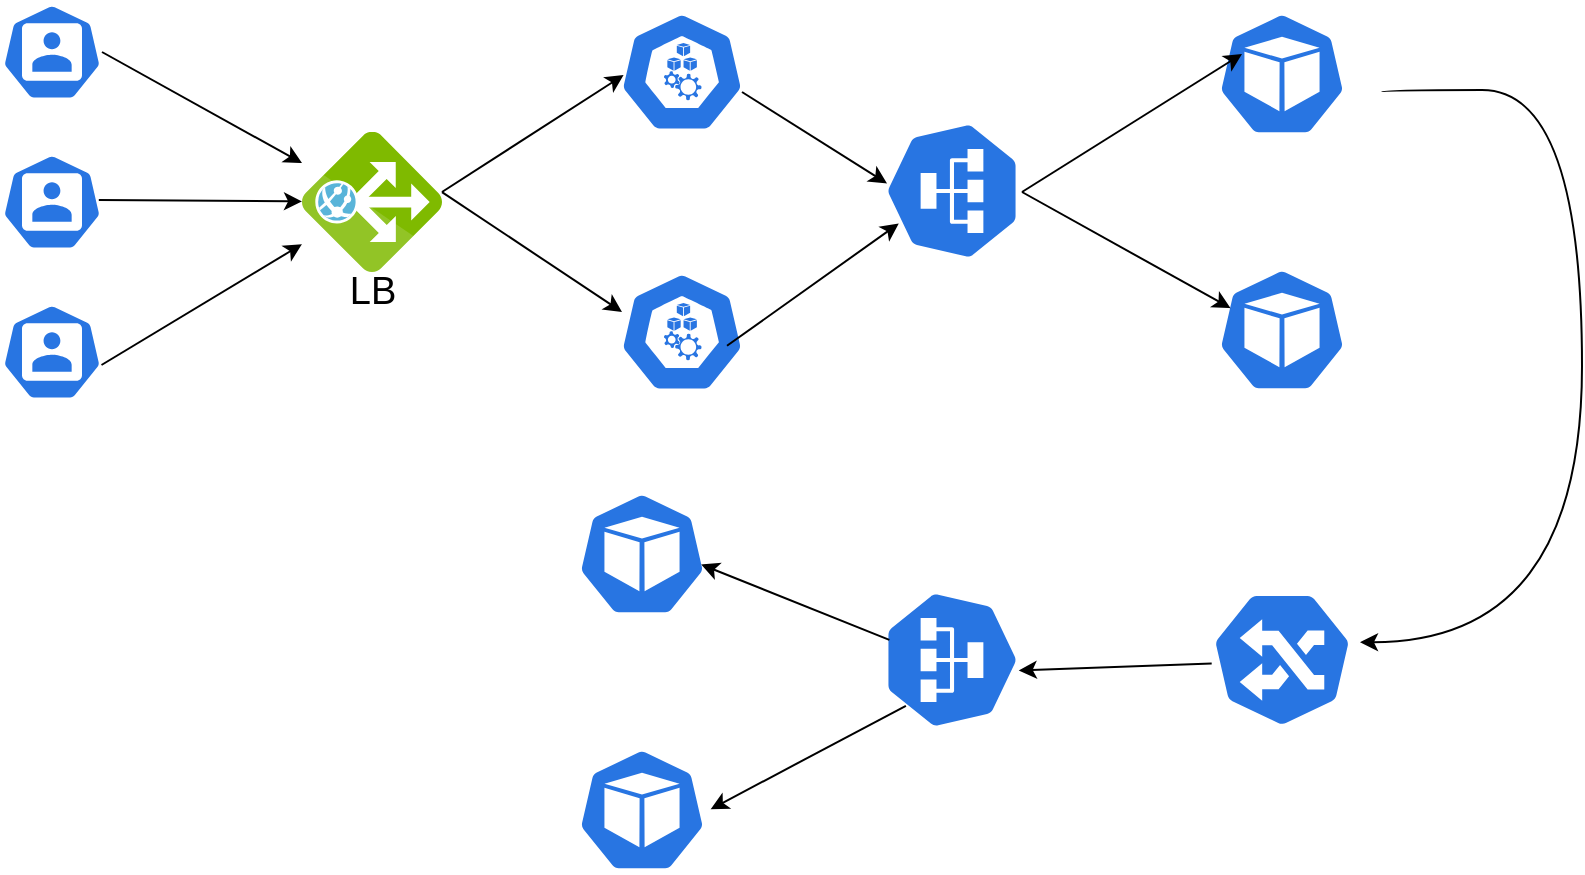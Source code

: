 <mxfile version="17.1.5" type="github">
  <diagram id="T-z73qjj3EYtQLlv2BbI" name="第 1 页">
    <mxGraphModel dx="1021" dy="529" grid="1" gridSize="10" guides="1" tooltips="1" connect="1" arrows="1" fold="1" page="1" pageScale="1" pageWidth="980" pageHeight="1390" math="0" shadow="0">
      <root>
        <mxCell id="0" />
        <mxCell id="1" parent="0" />
        <mxCell id="6sAhm8Tma2SEbeLi_Sfp-3" value="" style="sketch=0;html=1;dashed=0;whitespace=wrap;fillColor=#2875E2;strokeColor=#ffffff;points=[[0.005,0.63,0],[0.1,0.2,0],[0.9,0.2,0],[0.5,0,0],[0.995,0.63,0],[0.72,0.99,0],[0.5,1,0],[0.28,0.99,0]];shape=mxgraph.kubernetes.icon;prIcon=user" vertex="1" parent="1">
          <mxGeometry x="40" y="65" width="50" height="50" as="geometry" />
        </mxCell>
        <mxCell id="6sAhm8Tma2SEbeLi_Sfp-4" value="" style="sketch=0;aspect=fixed;html=1;points=[];align=center;image;fontSize=12;image=img/lib/mscae/Application_Gateway.svg;rotation=-90;" vertex="1" parent="1">
          <mxGeometry x="190" y="130" width="70" height="70" as="geometry" />
        </mxCell>
        <mxCell id="6sAhm8Tma2SEbeLi_Sfp-5" value="" style="sketch=0;html=1;dashed=0;whitespace=wrap;fillColor=#2875E2;strokeColor=#ffffff;points=[[0.005,0.63,0],[0.1,0.2,0],[0.9,0.2,0],[0.5,0,0],[0.995,0.63,0],[0.72,0.99,0],[0.5,1,0],[0.28,0.99,0]];shape=mxgraph.kubernetes.icon;prIcon=user" vertex="1" parent="1">
          <mxGeometry x="40" y="140" width="50" height="50" as="geometry" />
        </mxCell>
        <mxCell id="6sAhm8Tma2SEbeLi_Sfp-6" value="" style="sketch=0;html=1;dashed=0;whitespace=wrap;fillColor=#2875E2;strokeColor=#ffffff;points=[[0.005,0.63,0],[0.1,0.2,0],[0.9,0.2,0],[0.5,0,0],[0.995,0.63,0],[0.72,0.99,0],[0.5,1,0],[0.28,0.99,0]];shape=mxgraph.kubernetes.icon;prIcon=user" vertex="1" parent="1">
          <mxGeometry x="40" y="215" width="50" height="50" as="geometry" />
        </mxCell>
        <mxCell id="6sAhm8Tma2SEbeLi_Sfp-7" value="&lt;font style=&quot;font-size: 19px&quot;&gt;LB&lt;/font&gt;" style="text;html=1;align=center;verticalAlign=middle;resizable=0;points=[];autosize=1;strokeColor=none;fillColor=none;" vertex="1" parent="1">
          <mxGeometry x="205" y="200" width="40" height="20" as="geometry" />
        </mxCell>
        <mxCell id="6sAhm8Tma2SEbeLi_Sfp-8" value="" style="sketch=0;html=1;dashed=0;whitespace=wrap;fillColor=#2875E2;strokeColor=#ffffff;points=[[0.005,0.63,0],[0.1,0.2,0],[0.9,0.2,0],[0.5,0,0],[0.995,0.63,0],[0.72,0.99,0],[0.5,1,0],[0.28,0.99,0]];shape=mxgraph.kubernetes.icon;prIcon=node;fontSize=19;" vertex="1" parent="1">
          <mxGeometry x="330" y="70" width="100" height="60" as="geometry" />
        </mxCell>
        <mxCell id="6sAhm8Tma2SEbeLi_Sfp-9" value="" style="sketch=0;html=1;dashed=0;whitespace=wrap;fillColor=#2875E2;strokeColor=#ffffff;points=[[0.005,0.63,0],[0.1,0.2,0],[0.9,0.2,0],[0.5,0,0],[0.995,0.63,0],[0.72,0.99,0],[0.5,1,0],[0.28,0.99,0]];shape=mxgraph.kubernetes.icon;prIcon=node;fontSize=19;" vertex="1" parent="1">
          <mxGeometry x="330" y="200" width="100" height="60" as="geometry" />
        </mxCell>
        <mxCell id="6sAhm8Tma2SEbeLi_Sfp-10" value="" style="sketch=0;html=1;dashed=0;whitespace=wrap;fillColor=#2875E2;strokeColor=#ffffff;points=[[0.005,0.63,0],[0.1,0.2,0],[0.9,0.2,0],[0.5,0,0],[0.995,0.63,0],[0.72,0.99,0],[0.5,1,0],[0.28,0.99,0]];shape=mxgraph.kubernetes.icon;prIcon=svc;fontSize=19;rotation=-90;" vertex="1" parent="1">
          <mxGeometry x="480" y="115" width="70" height="89" as="geometry" />
        </mxCell>
        <mxCell id="6sAhm8Tma2SEbeLi_Sfp-11" value="" style="sketch=0;html=1;dashed=0;whitespace=wrap;fillColor=#2875E2;strokeColor=#ffffff;points=[[0.005,0.63,0],[0.1,0.2,0],[0.9,0.2,0],[0.5,0,0],[0.995,0.63,0],[0.72,0.99,0],[0.5,1,0],[0.28,0.99,0]];shape=mxgraph.kubernetes.icon;prIcon=pod;fontSize=19;" vertex="1" parent="1">
          <mxGeometry x="630" y="198" width="100" height="62" as="geometry" />
        </mxCell>
        <mxCell id="6sAhm8Tma2SEbeLi_Sfp-40" style="edgeStyle=orthogonalEdgeStyle;rounded=0;orthogonalLoop=1;jettySize=auto;html=1;entryX=0.175;entryY=0.631;entryDx=0;entryDy=0;entryPerimeter=0;fontSize=19;curved=1;" edge="1" parent="1" target="6sAhm8Tma2SEbeLi_Sfp-13">
          <mxGeometry relative="1" as="geometry">
            <mxPoint x="730" y="110" as="sourcePoint" />
            <Array as="points">
              <mxPoint x="830" y="109" />
              <mxPoint x="830" y="385" />
            </Array>
          </mxGeometry>
        </mxCell>
        <mxCell id="6sAhm8Tma2SEbeLi_Sfp-12" value="" style="sketch=0;html=1;dashed=0;whitespace=wrap;fillColor=#2875E2;strokeColor=#ffffff;points=[[0.005,0.63,0],[0.1,0.2,0],[0.9,0.2,0],[0.5,0,0],[0.995,0.63,0],[0.72,0.99,0],[0.5,1,0],[0.28,0.99,0]];shape=mxgraph.kubernetes.icon;prIcon=pod;fontSize=19;" vertex="1" parent="1">
          <mxGeometry x="630" y="70" width="100" height="62" as="geometry" />
        </mxCell>
        <mxCell id="6sAhm8Tma2SEbeLi_Sfp-13" value="" style="sketch=0;html=1;dashed=0;whitespace=wrap;fillColor=#2875E2;strokeColor=#ffffff;points=[[0.005,0.63,0],[0.1,0.2,0],[0.9,0.2,0],[0.5,0,0],[0.995,0.63,0],[0.72,0.99,0],[0.5,1,0],[0.28,0.99,0]];shape=mxgraph.kubernetes.icon;prIcon=ing;fontSize=19;rotation=-180;" vertex="1" parent="1">
          <mxGeometry x="620" y="360" width="120" height="68" as="geometry" />
        </mxCell>
        <mxCell id="6sAhm8Tma2SEbeLi_Sfp-14" value="" style="sketch=0;html=1;dashed=0;whitespace=wrap;fillColor=#2875E2;strokeColor=#ffffff;points=[[0.005,0.63,0],[0.1,0.2,0],[0.9,0.2,0],[0.5,0,0],[0.995,0.63,0],[0.72,0.99,0],[0.5,1,0],[0.28,0.99,0]];shape=mxgraph.kubernetes.icon;prIcon=svc;fontSize=19;rotation=90;" vertex="1" parent="1">
          <mxGeometry x="480" y="349.5" width="70" height="89" as="geometry" />
        </mxCell>
        <mxCell id="6sAhm8Tma2SEbeLi_Sfp-15" value="" style="sketch=0;html=1;dashed=0;whitespace=wrap;fillColor=#2875E2;strokeColor=#ffffff;points=[[0.005,0.63,0],[0.1,0.2,0],[0.9,0.2,0],[0.5,0,0],[0.995,0.63,0],[0.72,0.99,0],[0.5,1,0],[0.28,0.99,0]];shape=mxgraph.kubernetes.icon;prIcon=pod;fontSize=19;" vertex="1" parent="1">
          <mxGeometry x="630" y="198" width="100" height="62" as="geometry" />
        </mxCell>
        <mxCell id="6sAhm8Tma2SEbeLi_Sfp-16" value="" style="sketch=0;html=1;dashed=0;whitespace=wrap;fillColor=#2875E2;strokeColor=#ffffff;points=[[0.005,0.63,0],[0.1,0.2,0],[0.9,0.2,0],[0.5,0,0],[0.995,0.63,0],[0.72,0.99,0],[0.5,1,0],[0.28,0.99,0]];shape=mxgraph.kubernetes.icon;prIcon=pod;fontSize=19;" vertex="1" parent="1">
          <mxGeometry x="310" y="310" width="100" height="62" as="geometry" />
        </mxCell>
        <mxCell id="6sAhm8Tma2SEbeLi_Sfp-17" value="" style="sketch=0;html=1;dashed=0;whitespace=wrap;fillColor=#2875E2;strokeColor=#ffffff;points=[[0.005,0.63,0],[0.1,0.2,0],[0.9,0.2,0],[0.5,0,0],[0.995,0.63,0],[0.72,0.99,0],[0.5,1,0],[0.28,0.99,0]];shape=mxgraph.kubernetes.icon;prIcon=pod;fontSize=19;" vertex="1" parent="1">
          <mxGeometry x="310" y="438" width="100" height="62" as="geometry" />
        </mxCell>
        <mxCell id="6sAhm8Tma2SEbeLi_Sfp-30" value="" style="endArrow=classic;html=1;rounded=0;fontSize=19;" edge="1" parent="1" target="6sAhm8Tma2SEbeLi_Sfp-4">
          <mxGeometry width="50" height="50" relative="1" as="geometry">
            <mxPoint x="90" y="90" as="sourcePoint" />
            <mxPoint x="140" y="40" as="targetPoint" />
            <Array as="points" />
          </mxGeometry>
        </mxCell>
        <mxCell id="6sAhm8Tma2SEbeLi_Sfp-31" value="" style="endArrow=classic;html=1;rounded=0;fontSize=19;exitX=0.968;exitY=0.479;exitDx=0;exitDy=0;exitPerimeter=0;" edge="1" parent="1" source="6sAhm8Tma2SEbeLi_Sfp-5" target="6sAhm8Tma2SEbeLi_Sfp-4">
          <mxGeometry width="50" height="50" relative="1" as="geometry">
            <mxPoint x="80" y="200" as="sourcePoint" />
            <mxPoint x="130" y="150" as="targetPoint" />
          </mxGeometry>
        </mxCell>
        <mxCell id="6sAhm8Tma2SEbeLi_Sfp-32" value="" style="endArrow=classic;html=1;rounded=0;fontSize=19;exitX=0.995;exitY=0.63;exitDx=0;exitDy=0;exitPerimeter=0;" edge="1" parent="1" source="6sAhm8Tma2SEbeLi_Sfp-6" target="6sAhm8Tma2SEbeLi_Sfp-4">
          <mxGeometry width="50" height="50" relative="1" as="geometry">
            <mxPoint x="90" y="260" as="sourcePoint" />
            <mxPoint x="140" y="210" as="targetPoint" />
          </mxGeometry>
        </mxCell>
        <mxCell id="6sAhm8Tma2SEbeLi_Sfp-33" value="" style="endArrow=classic;html=1;rounded=0;fontSize=19;entryX=0.208;entryY=0.526;entryDx=0;entryDy=0;entryPerimeter=0;" edge="1" parent="1" target="6sAhm8Tma2SEbeLi_Sfp-8">
          <mxGeometry width="50" height="50" relative="1" as="geometry">
            <mxPoint x="260" y="160" as="sourcePoint" />
            <mxPoint x="300" y="100" as="targetPoint" />
          </mxGeometry>
        </mxCell>
        <mxCell id="6sAhm8Tma2SEbeLi_Sfp-34" value="" style="endArrow=classic;html=1;rounded=0;fontSize=19;exitX=0.571;exitY=1;exitDx=0;exitDy=0;exitPerimeter=0;" edge="1" parent="1" source="6sAhm8Tma2SEbeLi_Sfp-4">
          <mxGeometry width="50" height="50" relative="1" as="geometry">
            <mxPoint x="250" y="220" as="sourcePoint" />
            <mxPoint x="350" y="220" as="targetPoint" />
          </mxGeometry>
        </mxCell>
        <mxCell id="6sAhm8Tma2SEbeLi_Sfp-35" value="" style="endArrow=classic;html=1;rounded=0;fontSize=19;entryX=0.554;entryY=0.135;entryDx=0;entryDy=0;entryPerimeter=0;" edge="1" parent="1" target="6sAhm8Tma2SEbeLi_Sfp-10">
          <mxGeometry width="50" height="50" relative="1" as="geometry">
            <mxPoint x="410" y="110" as="sourcePoint" />
            <mxPoint x="460" y="80" as="targetPoint" />
          </mxGeometry>
        </mxCell>
        <mxCell id="6sAhm8Tma2SEbeLi_Sfp-36" value="" style="endArrow=classic;html=1;rounded=0;fontSize=19;entryX=0.268;entryY=0.201;entryDx=0;entryDy=0;entryPerimeter=0;exitX=0.725;exitY=0.615;exitDx=0;exitDy=0;exitPerimeter=0;" edge="1" parent="1" source="6sAhm8Tma2SEbeLi_Sfp-9" target="6sAhm8Tma2SEbeLi_Sfp-10">
          <mxGeometry width="50" height="50" relative="1" as="geometry">
            <mxPoint x="400" y="250" as="sourcePoint" />
            <mxPoint x="450" y="200" as="targetPoint" />
          </mxGeometry>
        </mxCell>
        <mxCell id="6sAhm8Tma2SEbeLi_Sfp-37" value="" style="endArrow=classic;html=1;rounded=0;fontSize=19;" edge="1" parent="1">
          <mxGeometry width="50" height="50" relative="1" as="geometry">
            <mxPoint x="550" y="160" as="sourcePoint" />
            <mxPoint x="660" y="91" as="targetPoint" />
          </mxGeometry>
        </mxCell>
        <mxCell id="6sAhm8Tma2SEbeLi_Sfp-38" value="" style="endArrow=classic;html=1;rounded=0;fontSize=19;entryX=0.243;entryY=0.324;entryDx=0;entryDy=0;entryPerimeter=0;" edge="1" parent="1" target="6sAhm8Tma2SEbeLi_Sfp-15">
          <mxGeometry width="50" height="50" relative="1" as="geometry">
            <mxPoint x="550" y="160" as="sourcePoint" />
            <mxPoint x="590" y="170" as="targetPoint" />
          </mxGeometry>
        </mxCell>
        <mxCell id="6sAhm8Tma2SEbeLi_Sfp-41" value="" style="endArrow=classic;html=1;rounded=0;fontSize=19;curved=1;entryX=0.575;entryY=0.125;entryDx=0;entryDy=0;entryPerimeter=0;exitX=0.793;exitY=0.475;exitDx=0;exitDy=0;exitPerimeter=0;" edge="1" parent="1" source="6sAhm8Tma2SEbeLi_Sfp-13" target="6sAhm8Tma2SEbeLi_Sfp-14">
          <mxGeometry width="50" height="50" relative="1" as="geometry">
            <mxPoint x="460" y="460" as="sourcePoint" />
            <mxPoint x="510" y="410" as="targetPoint" />
          </mxGeometry>
        </mxCell>
        <mxCell id="6sAhm8Tma2SEbeLi_Sfp-42" value="" style="endArrow=classic;html=1;rounded=0;fontSize=19;curved=1;entryX=0.796;entryY=0.585;entryDx=0;entryDy=0;entryPerimeter=0;exitX=0.356;exitY=0.852;exitDx=0;exitDy=0;exitPerimeter=0;" edge="1" parent="1" source="6sAhm8Tma2SEbeLi_Sfp-14" target="6sAhm8Tma2SEbeLi_Sfp-16">
          <mxGeometry width="50" height="50" relative="1" as="geometry">
            <mxPoint x="460" y="460" as="sourcePoint" />
            <mxPoint x="510" y="410" as="targetPoint" />
          </mxGeometry>
        </mxCell>
        <mxCell id="6sAhm8Tma2SEbeLi_Sfp-43" value="" style="endArrow=classic;html=1;rounded=0;fontSize=19;curved=1;entryX=0.843;entryY=0.494;entryDx=0;entryDy=0;entryPerimeter=0;exitX=0.827;exitY=0.759;exitDx=0;exitDy=0;exitPerimeter=0;" edge="1" parent="1" source="6sAhm8Tma2SEbeLi_Sfp-14" target="6sAhm8Tma2SEbeLi_Sfp-17">
          <mxGeometry width="50" height="50" relative="1" as="geometry">
            <mxPoint x="460" y="460" as="sourcePoint" />
            <mxPoint x="510" y="410" as="targetPoint" />
          </mxGeometry>
        </mxCell>
      </root>
    </mxGraphModel>
  </diagram>
</mxfile>
